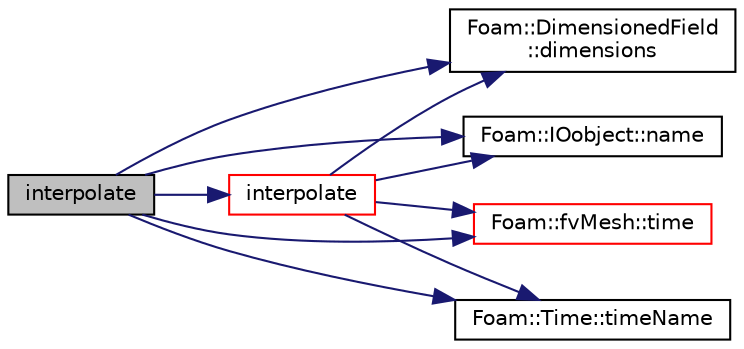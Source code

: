 digraph "interpolate"
{
  bgcolor="transparent";
  edge [fontname="Helvetica",fontsize="10",labelfontname="Helvetica",labelfontsize="10"];
  node [fontname="Helvetica",fontsize="10",shape=record];
  rankdir="LR";
  Node2642 [label="interpolate",height=0.2,width=0.4,color="black", fillcolor="grey75", style="filled", fontcolor="black"];
  Node2642 -> Node2643 [color="midnightblue",fontsize="10",style="solid",fontname="Helvetica"];
  Node2643 [label="Foam::DimensionedField\l::dimensions",height=0.2,width=0.4,color="black",URL="$a27497.html#a512673c2674ca2d38885f1bb5f6994fb",tooltip="Return dimensions. "];
  Node2642 -> Node2644 [color="midnightblue",fontsize="10",style="solid",fontname="Helvetica"];
  Node2644 [label="interpolate",height=0.2,width=0.4,color="red",URL="$a22201.html#ab2b56c3ad77bae1b74dcfcb148e29073",tooltip="Map volume field. "];
  Node2644 -> Node2643 [color="midnightblue",fontsize="10",style="solid",fontname="Helvetica"];
  Node2644 -> Node2648 [color="midnightblue",fontsize="10",style="solid",fontname="Helvetica"];
  Node2648 [label="Foam::IOobject::name",height=0.2,width=0.4,color="black",URL="$a27249.html#acc80e00a8ac919288fb55bd14cc88bf6",tooltip="Return name. "];
  Node2644 -> Node2664 [color="midnightblue",fontsize="10",style="solid",fontname="Helvetica"];
  Node2664 [label="Foam::fvMesh::time",height=0.2,width=0.4,color="red",URL="$a23593.html#a0d94096809fe3376b29a2a29ca11bb18",tooltip="Return the top-level database. "];
  Node2644 -> Node2666 [color="midnightblue",fontsize="10",style="solid",fontname="Helvetica"];
  Node2666 [label="Foam::Time::timeName",height=0.2,width=0.4,color="black",URL="$a27457.html#a5ae6a110de1b22323e19a46943c7f0c1",tooltip="Return time name of given scalar time. "];
  Node2642 -> Node2648 [color="midnightblue",fontsize="10",style="solid",fontname="Helvetica"];
  Node2642 -> Node2664 [color="midnightblue",fontsize="10",style="solid",fontname="Helvetica"];
  Node2642 -> Node2666 [color="midnightblue",fontsize="10",style="solid",fontname="Helvetica"];
}
